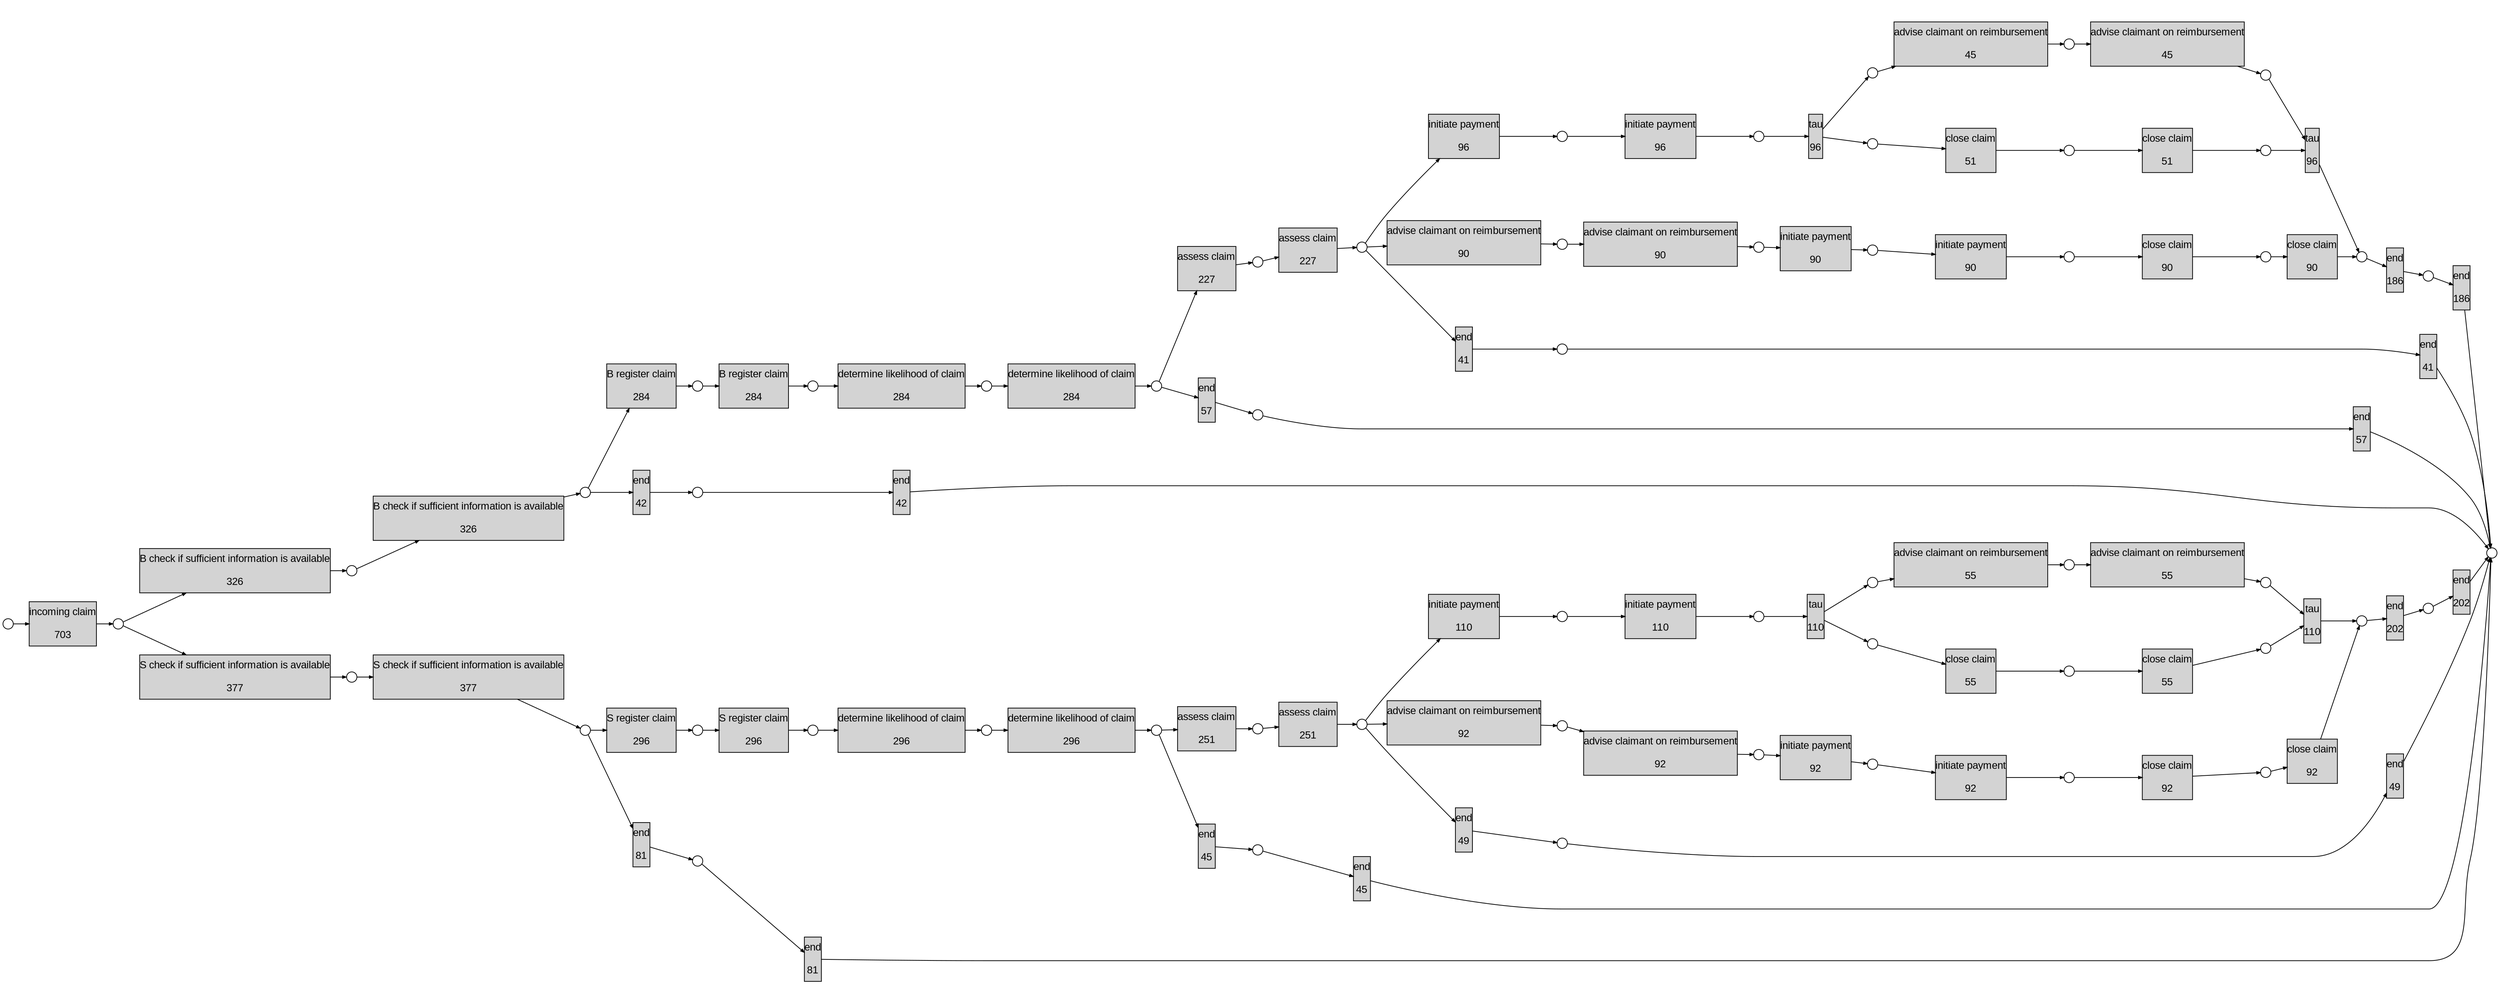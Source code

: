 digraph G { 
ranksep=".3"; fontsize="14"; remincross=true; margin="0.0,0.0"; fontname="Arial";rankdir="LR";
edge [arrowsize="0.5"];
node [height=".2",width=".2",fontname="Arial",fontsize="14"];
ratio=0.4;
id1 [shape="box",margin="0, 0.1",label="B check if sufficient information is available\n\n326",style="filled"];
id2 [shape="box",margin="0, 0.1",label="B check if sufficient information is available\n\n326",style="filled"];
id3 [shape="box",margin="0, 0.1",label="B register claim\n\n284",style="filled"];
id4 [shape="box",margin="0, 0.1",label="B register claim\n\n284",style="filled"];
id5 [shape="box",margin="0, 0.1",label="S check if sufficient information is available\n\n377",style="filled"];
id6 [shape="box",margin="0, 0.1",label="S check if sufficient information is available\n\n377",style="filled"];
id7 [shape="box",margin="0, 0.1",label="S register claim\n\n296",style="filled"];
id8 [shape="box",margin="0, 0.1",label="S register claim\n\n296",style="filled"];
id9 [shape="box",margin="0, 0.1",label="advise claimant on reimbursement\n\n45",style="filled"];
id10 [shape="box",margin="0, 0.1",label="advise claimant on reimbursement\n\n45",style="filled"];
id11 [shape="box",margin="0, 0.1",label="advise claimant on reimbursement\n\n90",style="filled"];
id12 [shape="box",margin="0, 0.1",label="advise claimant on reimbursement\n\n90",style="filled"];
id13 [shape="box",margin="0, 0.1",label="advise claimant on reimbursement\n\n55",style="filled"];
id14 [shape="box",margin="0, 0.1",label="advise claimant on reimbursement\n\n55",style="filled"];
id15 [shape="box",margin="0, 0.1",label="advise claimant on reimbursement\n\n92",style="filled"];
id16 [shape="box",margin="0, 0.1",label="advise claimant on reimbursement\n\n92",style="filled"];
id17 [shape="box",margin="0, 0.1",label="assess claim\n\n251",style="filled"];
id18 [shape="box",margin="0, 0.1",label="assess claim\n\n251",style="filled"];
id19 [shape="box",margin="0, 0.1",label="assess claim\n\n227",style="filled"];
id20 [shape="box",margin="0, 0.1",label="assess claim\n\n227",style="filled"];
id21 [shape="box",margin="0, 0.1",label="close claim\n\n51",style="filled"];
id22 [shape="box",margin="0, 0.1",label="close claim\n\n51",style="filled"];
id23 [shape="box",margin="0, 0.1",label="close claim\n\n90",style="filled"];
id24 [shape="box",margin="0, 0.1",label="close claim\n\n90",style="filled"];
id25 [shape="box",margin="0, 0.1",label="close claim\n\n55",style="filled"];
id26 [shape="box",margin="0, 0.1",label="close claim\n\n55",style="filled"];
id27 [shape="box",margin="0, 0.1",label="close claim\n\n92",style="filled"];
id28 [shape="box",margin="0, 0.1",label="close claim\n\n92",style="filled"];
id29 [shape="box",margin="0, 0.1",label="determine likelihood of claim\n\n296",style="filled"];
id30 [shape="box",margin="0, 0.1",label="determine likelihood of claim\n\n296",style="filled"];
id31 [shape="box",margin="0, 0.1",label="determine likelihood of claim\n\n284",style="filled"];
id32 [shape="box",margin="0, 0.1",label="determine likelihood of claim\n\n284",style="filled"];
id33 [shape="box",margin="0, 0.1",label="end\n\n81",style="filled"];
id34 [shape="box",margin="0, 0.1",label="end\n\n81",style="filled"];
id35 [shape="box",margin="0, 0.1",label="end\n\n186",style="filled"];
id36 [shape="box",margin="0, 0.1",label="end\n\n186",style="filled"];
id37 [shape="box",margin="0, 0.1",label="end\n\n45",style="filled"];
id38 [shape="box",margin="0, 0.1",label="end\n\n45",style="filled"];
id39 [shape="box",margin="0, 0.1",label="end\n\n49",style="filled"];
id40 [shape="box",margin="0, 0.1",label="end\n\n49",style="filled"];
id41 [shape="box",margin="0, 0.1",label="end\n\n202",style="filled"];
id42 [shape="box",margin="0, 0.1",label="end\n\n202",style="filled"];
id43 [shape="box",margin="0, 0.1",label="end\n\n42",style="filled"];
id44 [shape="box",margin="0, 0.1",label="end\n\n42",style="filled"];
id45 [shape="box",margin="0, 0.1",label="end\n\n57",style="filled"];
id46 [shape="box",margin="0, 0.1",label="end\n\n57",style="filled"];
id47 [shape="box",margin="0, 0.1",label="end\n\n41",style="filled"];
id48 [shape="box",margin="0, 0.1",label="end\n\n41",style="filled"];
id49 [shape="box",margin="0, 0.1",label="incoming claim\n\n703",style="filled"];
id50 [shape="box",margin="0, 0.1",label="initiate payment\n\n90",style="filled"];
id51 [shape="box",margin="0, 0.1",label="initiate payment\n\n90",style="filled"];
id52 [shape="box",margin="0, 0.1",label="initiate payment\n\n110",style="filled"];
id53 [shape="box",margin="0, 0.1",label="initiate payment\n\n110",style="filled"];
id54 [shape="box",margin="0, 0.1",label="initiate payment\n\n92",style="filled"];
id55 [shape="box",margin="0, 0.1",label="initiate payment\n\n92",style="filled"];
id56 [shape="box",margin="0, 0.1",label="initiate payment\n\n96",style="filled"];
id57 [shape="box",margin="0, 0.1",label="initiate payment\n\n96",style="filled"];
id58 [shape="box",margin="0, 0.1",label="tau\n\n96",style="filled"];
id59 [shape="box",margin="0, 0.1",label="tau\n\n110",style="filled"];
id60 [shape="box",margin="0, 0.1",label="tau\n\n110",style="filled"];
id61 [shape="box",margin="0, 0.1",label="tau\n\n96",style="filled"];
id62 [shape="circle",label=""];
id63 [shape="circle",label=""];
id64 [shape="circle",label=""];
id65 [shape="circle",label=""];
id66 [shape="circle",label=""];
id67 [shape="circle",label=""];
id68 [shape="circle",label=""];
id69 [shape="circle",label=""];
id70 [shape="circle",label=""];
id71 [shape="circle",label=""];
id72 [shape="circle",label=""];
id73 [shape="circle",label=""];
id74 [shape="circle",label=""];
id75 [shape="circle",label=""];
id76 [shape="circle",label=""];
id77 [shape="circle",label=""];
id78 [shape="circle",label=""];
id79 [shape="circle",label=""];
id80 [shape="circle",label=""];
id81 [shape="circle",label=""];
id82 [shape="circle",label=""];
id83 [shape="circle",label=""];
id84 [shape="circle",label=""];
id85 [shape="circle",label=""];
id86 [shape="circle",label=""];
id87 [shape="circle",label=""];
id88 [shape="circle",label=""];
id89 [shape="circle",label=""];
id90 [shape="circle",label=""];
id91 [shape="circle",label=""];
id92 [shape="circle",label=""];
id93 [shape="circle",label=""];
id94 [shape="circle",label=""];
id95 [shape="circle",label=""];
id96 [shape="circle",label=""];
id97 [shape="circle",label=""];
id98 [shape="circle",label=""];
id99 [shape="circle",label=""];
id100 [shape="circle",label=""];
id101 [shape="circle",label=""];
id102 [shape="circle",label=""];
id103 [shape="circle",label=""];
id104 [shape="circle",label=""];
id105 [shape="circle",label=""];
id106 [shape="circle",label=""];
id107 [shape="circle",label=""];
id108 [shape="circle",label=""];
id109 [shape="circle",label=""];
id110 [shape="circle",label=""];
id111 [shape="circle",label=""];
id112 [shape="circle",label=""];
id113 [shape="circle",label=""];
id114 [shape="circle",label=""];
id115 [shape="circle",label=""];
id116 [shape="circle",label=""];
id37 -> id80
id76 -> id8
id49 -> id79
id47 -> id111
id16 -> id94
id53 -> id85
id25 -> id92
id95 -> id16
id109 -> id11
id14 -> id88
id84 -> id41
id109 -> id47
id19 -> id110
id65 -> id10
id81 -> id15
id4 -> id104
id48 -> id116
id8 -> id75
id90 -> id25
id70 -> id12
id22 -> id67
id108 -> id46
id13 -> id89
id81 -> id52
id57 -> id113
id87 -> id13
id11 -> id70
id28 -> id84
id89 -> id14
id110 -> id20
id56 -> id114
id45 -> id108
id67 -> id58
id63 -> id9
id94 -> id54
id58 -> id112
id113 -> id61
id33 -> id62
id5 -> id99
id9 -> id65
id40 -> id116
id85 -> id59
id96 -> id27
id21 -> id68
id44 -> id116
id98 -> id28
id52 -> id86
id75 -> id29
id92 -> id26
id15 -> id95
id77 -> id37
id30 -> id77
id23 -> id73
id1 -> id102
id6 -> id93
id17 -> id82
id101 -> id43
id99 -> id6
id112 -> id35
id111 -> id48
id69 -> id50
id3 -> id105
id97 -> id55
id68 -> id22
id106 -> id45
id83 -> id40
id64 -> id58
id66 -> id21
id72 -> id51
id107 -> id32
id106 -> id19
id12 -> id69
id88 -> id60
id71 -> id23
id38 -> id116
id103 -> id44
id104 -> id31
id73 -> id24
id79 -> id1
id105 -> id4
id55 -> id96
id82 -> id18
id50 -> id72
id80 -> id38
id86 -> id53
id29 -> id78
id35 -> id74
id39 -> id83
id2 -> id101
id79 -> id5
id109 -> id56
id54 -> id97
id51 -> id71
id24 -> id112
id43 -> id103
id42 -> id116
id27 -> id98
id100 -> id42
id41 -> id100
id26 -> id91
id101 -> id3
id74 -> id36
id114 -> id57
id93 -> id33
id61 -> id66
id91 -> id60
id32 -> id106
id34 -> id116
id10 -> id64
id36 -> id116
id59 -> id87
id60 -> id84
id78 -> id30
id102 -> id2
id61 -> id63
id81 -> id39
id46 -> id116
id20 -> id109
id62 -> id34
id31 -> id107
id18 -> id81
id59 -> id90
id115 -> id49
id7 -> id76
id77 -> id17
id93 -> id7
}